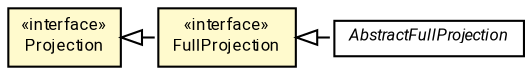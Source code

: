 #!/usr/local/bin/dot
#
# Class diagram 
# Generated by UMLGraph version R5_7_2-60-g0e99a6 (http://www.spinellis.gr/umlgraph/)
#

digraph G {
	graph [fontnames="svg"]
	edge [fontname="Roboto",fontsize=7,labelfontname="Roboto",labelfontsize=7,color="black"];
	node [fontname="Roboto",fontcolor="black",fontsize=8,shape=plaintext,margin=0,width=0,height=0];
	nodesep=0.15;
	ranksep=0.25;
	rankdir=LR;
	// de.lmu.ifi.dbs.elki.visualization.projections.Projection
	c4558946 [label=<<table title="de.lmu.ifi.dbs.elki.visualization.projections.Projection" border="0" cellborder="1" cellspacing="0" cellpadding="2" bgcolor="LemonChiffon" href="Projection.html" target="_parent">
		<tr><td><table border="0" cellspacing="0" cellpadding="1">
		<tr><td align="center" balign="center"> &#171;interface&#187; </td></tr>
		<tr><td align="center" balign="center"> <font face="Roboto">Projection</font> </td></tr>
		</table></td></tr>
		</table>>, URL="Projection.html"];
	// de.lmu.ifi.dbs.elki.visualization.projections.AbstractFullProjection
	c4558953 [label=<<table title="de.lmu.ifi.dbs.elki.visualization.projections.AbstractFullProjection" border="0" cellborder="1" cellspacing="0" cellpadding="2" href="AbstractFullProjection.html" target="_parent">
		<tr><td><table border="0" cellspacing="0" cellpadding="1">
		<tr><td align="center" balign="center"> <font face="Roboto"><i>AbstractFullProjection</i></font> </td></tr>
		</table></td></tr>
		</table>>, URL="AbstractFullProjection.html"];
	// de.lmu.ifi.dbs.elki.visualization.projections.FullProjection
	c4558954 [label=<<table title="de.lmu.ifi.dbs.elki.visualization.projections.FullProjection" border="0" cellborder="1" cellspacing="0" cellpadding="2" bgcolor="lemonChiffon" href="FullProjection.html" target="_parent">
		<tr><td><table border="0" cellspacing="0" cellpadding="1">
		<tr><td align="center" balign="center"> &#171;interface&#187; </td></tr>
		<tr><td align="center" balign="center"> <font face="Roboto">FullProjection</font> </td></tr>
		</table></td></tr>
		</table>>, URL="FullProjection.html"];
	// de.lmu.ifi.dbs.elki.visualization.projections.AbstractFullProjection implements de.lmu.ifi.dbs.elki.visualization.projections.FullProjection
	c4558954 -> c4558953 [arrowtail=empty,style=dashed,dir=back,weight=9];
	// de.lmu.ifi.dbs.elki.visualization.projections.FullProjection implements de.lmu.ifi.dbs.elki.visualization.projections.Projection
	c4558946 -> c4558954 [arrowtail=empty,style=dashed,dir=back,weight=9];
}

